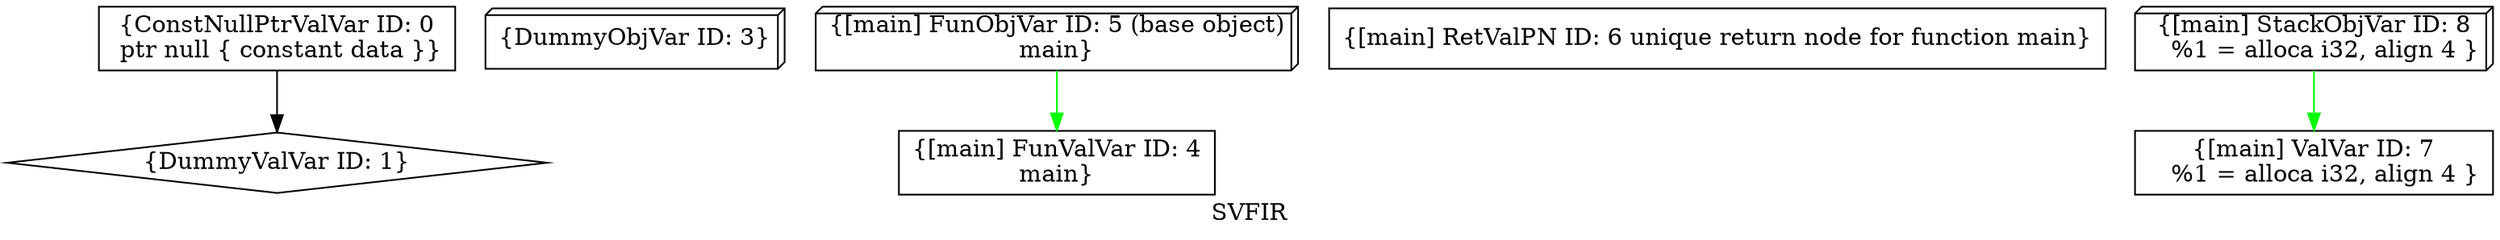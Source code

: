digraph "SVFIR" {
	label="SVFIR";

	Node0x12de46a10 [shape=record,shape=box,label="{ConstNullPtrValVar ID: 0\n ptr null \{ constant data \}}"];
	Node0x12de46a10 -> Node0x12de46850[color=black];
	Node0x12de46850 [shape=record,shape=diamond,label="{DummyValVar ID: 1}"];
	Node0x12de46c00 [shape=record,shape=box3d,label="{DummyObjVar ID: 3}"];
	Node0x12de472d0 [shape=record,shape=box,label="{[main] FunValVar ID: 4\nmain}"];
	Node0x12de30280 [shape=record,shape=box3d,label="{[main] FunObjVar ID: 5 (base object)\nmain}"];
	Node0x12de30280 -> Node0x12de472d0[color=green];
	Node0x12de46150 [shape=record,shape=box,label="{[main] RetValPN ID: 6 unique return node for function main}"];
	Node0x12de46310 [shape=record,shape=box,label="{[main] ValVar ID: 7\n   %1 = alloca i32, align 4 }"];
	Node0x12de45c80 [shape=record,shape=box3d,label="{[main] StackObjVar ID: 8\n   %1 = alloca i32, align 4 }"];
	Node0x12de45c80 -> Node0x12de46310[color=green];
}
